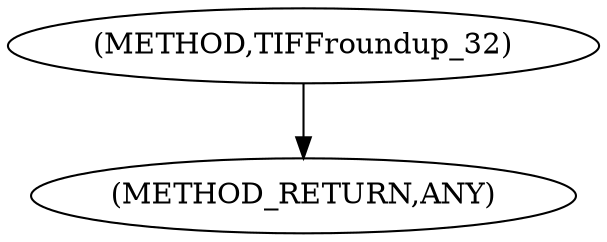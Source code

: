digraph "TIFFroundup_32" {  
"100170" [label = <(METHOD,TIFFroundup_32)> ]
"100173" [label = <(METHOD_RETURN,ANY)> ]
  "100170" -> "100173" 
}
